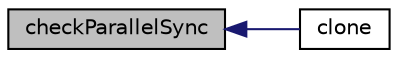 digraph "checkParallelSync"
{
  bgcolor="transparent";
  edge [fontname="Helvetica",fontsize="10",labelfontname="Helvetica",labelfontsize="10"];
  node [fontname="Helvetica",fontsize="10",shape=record];
  rankdir="LR";
  Node659 [label="checkParallelSync",height=0.2,width=0.4,color="black", fillcolor="grey75", style="filled", fontcolor="black"];
  Node659 -> Node660 [dir="back",color="midnightblue",fontsize="10",style="solid",fontname="Helvetica"];
  Node660 [label="clone",height=0.2,width=0.4,color="black",URL="$a28661.html#a9a757a7a1277d34382e61ed9558adf02",tooltip="Construct and return a clone, resetting the cell list. "];
}
